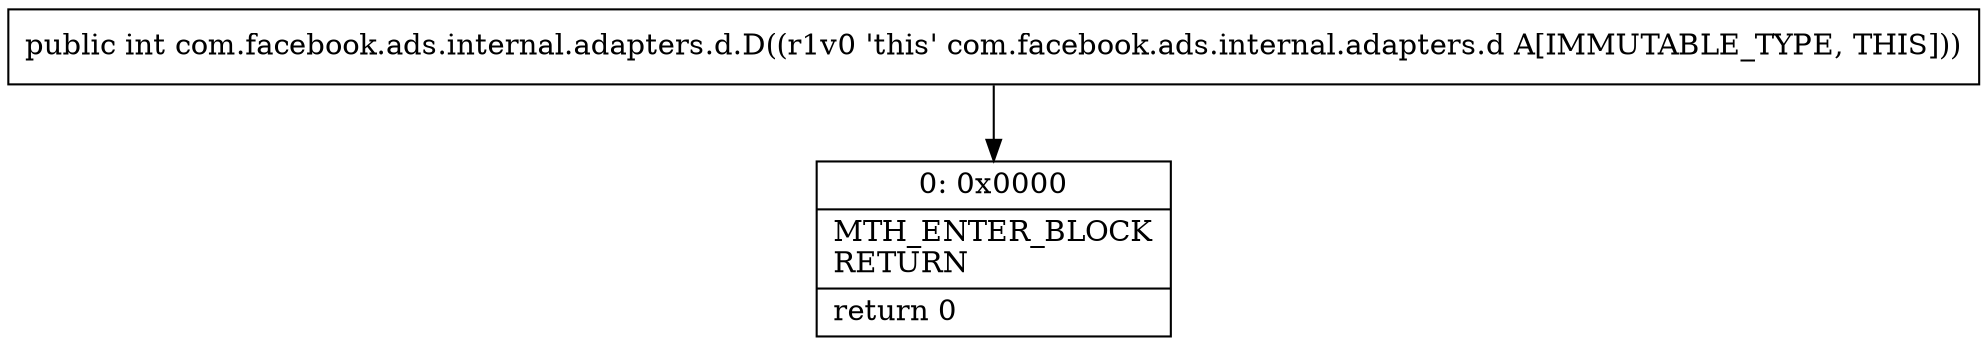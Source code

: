digraph "CFG forcom.facebook.ads.internal.adapters.d.D()I" {
Node_0 [shape=record,label="{0\:\ 0x0000|MTH_ENTER_BLOCK\lRETURN\l|return 0\l}"];
MethodNode[shape=record,label="{public int com.facebook.ads.internal.adapters.d.D((r1v0 'this' com.facebook.ads.internal.adapters.d A[IMMUTABLE_TYPE, THIS])) }"];
MethodNode -> Node_0;
}

